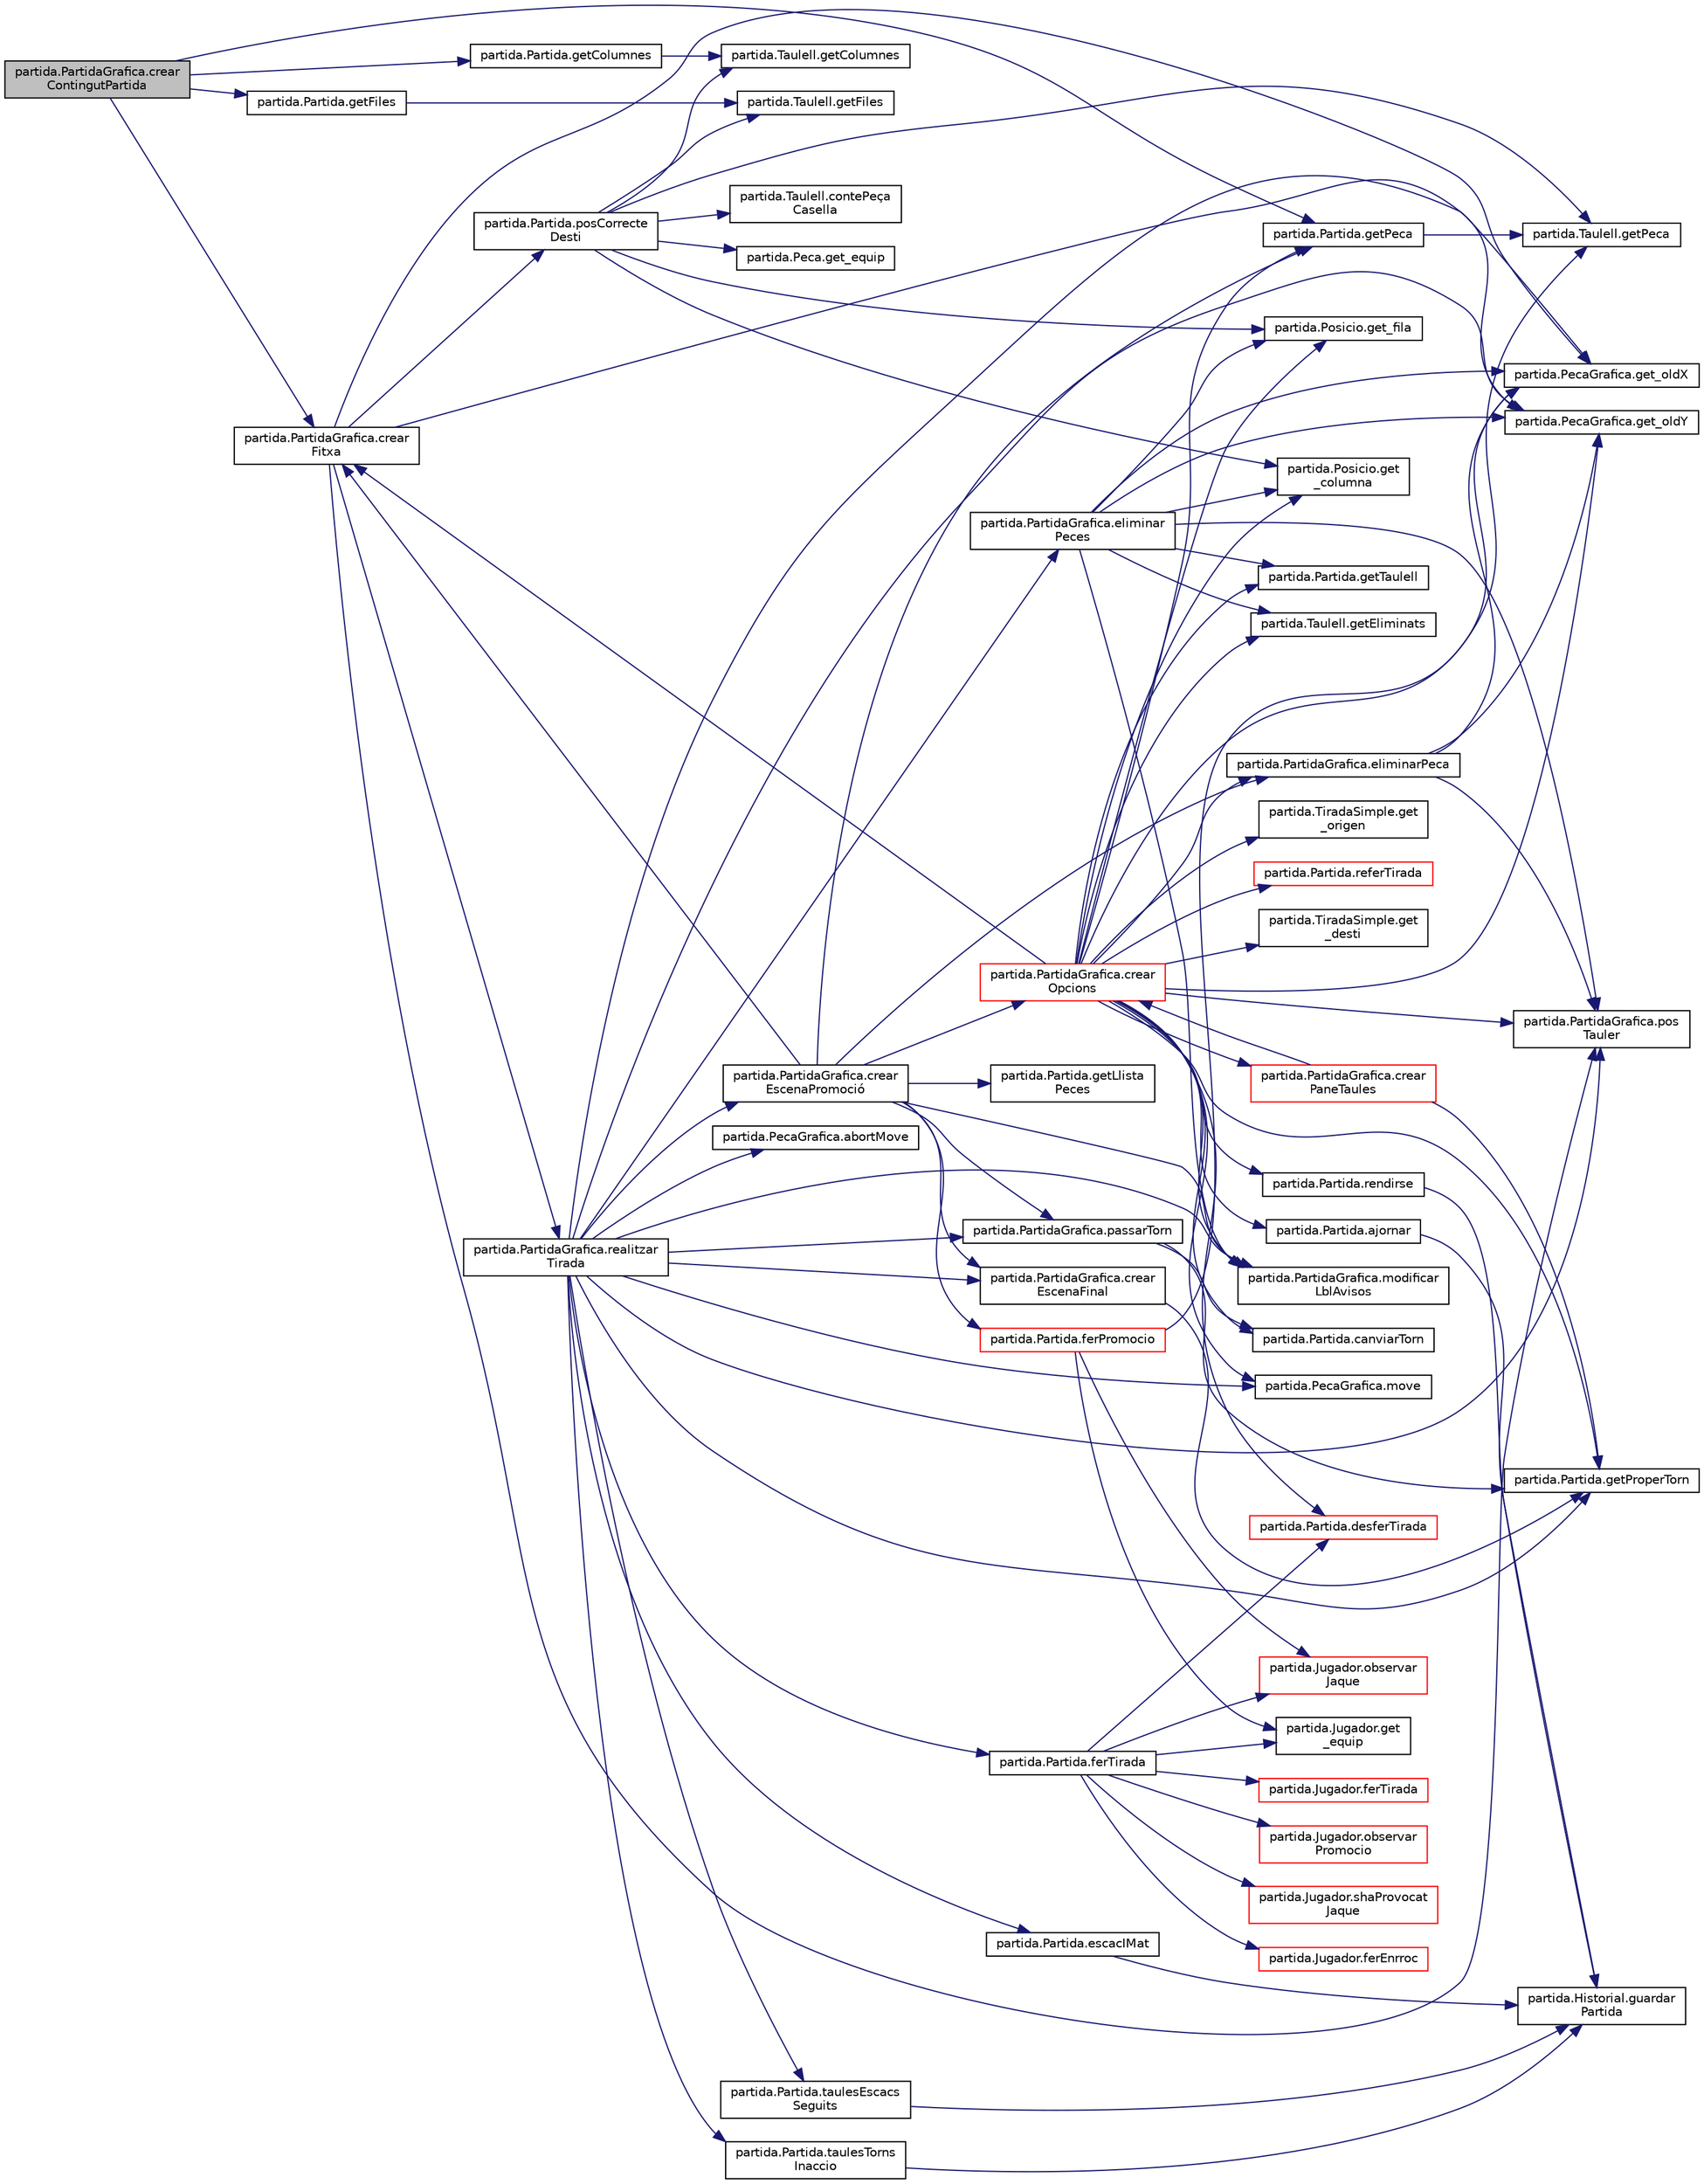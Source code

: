 digraph "partida.PartidaGrafica.crearContingutPartida"
{
 // LATEX_PDF_SIZE
  edge [fontname="Helvetica",fontsize="10",labelfontname="Helvetica",labelfontsize="10"];
  node [fontname="Helvetica",fontsize="10",shape=record];
  rankdir="LR";
  Node1 [label="partida.PartidaGrafica.crear\lContingutPartida",height=0.2,width=0.4,color="black", fillcolor="grey75", style="filled", fontcolor="black",tooltip="Crea el taulell i posiciona les peces."];
  Node1 -> Node2 [color="midnightblue",fontsize="10",style="solid",fontname="Helvetica"];
  Node2 [label="partida.PartidaGrafica.crear\lFitxa",height=0.2,width=0.4,color="black", fillcolor="white", style="filled",URL="$classpartida_1_1_partida_grafica.html#ad79e50c713a3e043355a0f20f9cc5cea",tooltip="Crea la fitxa gràfica que anirà al taulell gràfic."];
  Node2 -> Node3 [color="midnightblue",fontsize="10",style="solid",fontname="Helvetica"];
  Node3 [label="partida.PecaGrafica.get_oldX",height=0.2,width=0.4,color="black", fillcolor="white", style="filled",URL="$classpartida_1_1_peca_grafica.html#a1584b799e9fa415ca81e6de6b2a96f5c",tooltip="Posició x de la Peça."];
  Node2 -> Node4 [color="midnightblue",fontsize="10",style="solid",fontname="Helvetica"];
  Node4 [label="partida.PecaGrafica.get_oldY",height=0.2,width=0.4,color="black", fillcolor="white", style="filled",URL="$classpartida_1_1_peca_grafica.html#a000a86424d3a4ed7a2bf1ff63b18e74d",tooltip="Posició y de la Peça."];
  Node2 -> Node5 [color="midnightblue",fontsize="10",style="solid",fontname="Helvetica"];
  Node5 [label="partida.Partida.posCorrecte\lDesti",height=0.2,width=0.4,color="black", fillcolor="white", style="filled",URL="$classpartida_1_1_partida.html#a699fa277cbb8ee7ecda2f6febf06b2df",tooltip="Comprova si la posició selecionada al destí és correcte."];
  Node5 -> Node6 [color="midnightblue",fontsize="10",style="solid",fontname="Helvetica"];
  Node6 [label="partida.Taulell.contePeça\lCasella",height=0.2,width=0.4,color="black", fillcolor="white", style="filled",URL="$classpartida_1_1_taulell.html#a92e92d8c4846fda13d15a0393019faaf",tooltip="Comprova si a la posicio entrada hi ha un peça al taulell."];
  Node5 -> Node7 [color="midnightblue",fontsize="10",style="solid",fontname="Helvetica"];
  Node7 [label="partida.Posicio.get\l_columna",height=0.2,width=0.4,color="black", fillcolor="white", style="filled",URL="$classpartida_1_1_posicio.html#a267f9e1db4052bbdf4cbdf15afde97e7",tooltip="Columna."];
  Node5 -> Node8 [color="midnightblue",fontsize="10",style="solid",fontname="Helvetica"];
  Node8 [label="partida.Peca.get_equip",height=0.2,width=0.4,color="black", fillcolor="white", style="filled",URL="$classpartida_1_1_peca.html#acf746f82f289a4a6b9c13f518df1fe6b",tooltip="Equip."];
  Node5 -> Node9 [color="midnightblue",fontsize="10",style="solid",fontname="Helvetica"];
  Node9 [label="partida.Posicio.get_fila",height=0.2,width=0.4,color="black", fillcolor="white", style="filled",URL="$classpartida_1_1_posicio.html#afd3e4dfc10d7a4ce1587ebc641cbbee5",tooltip="Fila."];
  Node5 -> Node10 [color="midnightblue",fontsize="10",style="solid",fontname="Helvetica"];
  Node10 [label="partida.Taulell.getColumnes",height=0.2,width=0.4,color="black", fillcolor="white", style="filled",URL="$classpartida_1_1_taulell.html#a8d2fde063ab0243cad4dd814e8222728",tooltip="Nombre de columnes."];
  Node5 -> Node11 [color="midnightblue",fontsize="10",style="solid",fontname="Helvetica"];
  Node11 [label="partida.Taulell.getFiles",height=0.2,width=0.4,color="black", fillcolor="white", style="filled",URL="$classpartida_1_1_taulell.html#a1b48b7386a78790ba4340c71574b1b14",tooltip="Nombre de files."];
  Node5 -> Node12 [color="midnightblue",fontsize="10",style="solid",fontname="Helvetica"];
  Node12 [label="partida.Taulell.getPeca",height=0.2,width=0.4,color="black", fillcolor="white", style="filled",URL="$classpartida_1_1_taulell.html#a4b161ff5085972632d42fd39a6404af9",tooltip="retorna la peça que hi ha a la posicio p"];
  Node2 -> Node13 [color="midnightblue",fontsize="10",style="solid",fontname="Helvetica"];
  Node13 [label="partida.PartidaGrafica.pos\lTauler",height=0.2,width=0.4,color="black", fillcolor="white", style="filled",URL="$classpartida_1_1_partida_grafica.html#ac2e4eeec65c2ed97c1906157e4f8cdb2",tooltip="Calcula la posició al taulell gràfic."];
  Node2 -> Node14 [color="midnightblue",fontsize="10",style="solid",fontname="Helvetica"];
  Node14 [label="partida.PartidaGrafica.realitzar\lTirada",height=0.2,width=0.4,color="black", fillcolor="white", style="filled",URL="$classpartida_1_1_partida_grafica.html#acb4c99e7ee645483ab9f9955d320b117",tooltip="Realitza una tirada."];
  Node14 -> Node15 [color="midnightblue",fontsize="10",style="solid",fontname="Helvetica"];
  Node15 [label="partida.PecaGrafica.abortMove",height=0.2,width=0.4,color="black", fillcolor="white", style="filled",URL="$classpartida_1_1_peca_grafica.html#adaaca69f97c7dbd1a8e7c7f8c0c977a8",tooltip="Cancela un moviment, recoloca les posicions inicials de la Peça gràfica."];
  Node14 -> Node16 [color="midnightblue",fontsize="10",style="solid",fontname="Helvetica"];
  Node16 [label="partida.PartidaGrafica.crear\lEscenaFinal",height=0.2,width=0.4,color="black", fillcolor="white", style="filled",URL="$classpartida_1_1_partida_grafica.html#a0e0ec498d646119a1755066e3e8200de",tooltip="Crea l'escena final de la partida quan un jugador guanya."];
  Node16 -> Node17 [color="midnightblue",fontsize="10",style="solid",fontname="Helvetica"];
  Node17 [label="partida.Partida.getProperTorn",height=0.2,width=0.4,color="black", fillcolor="white", style="filled",URL="$classpartida_1_1_partida.html#a09df5b78e01c3687f8ee7c2d05c8f0a7",tooltip="Torn del proper jugador, BLANQUES o NEGRES."];
  Node14 -> Node18 [color="midnightblue",fontsize="10",style="solid",fontname="Helvetica"];
  Node18 [label="partida.PartidaGrafica.crear\lEscenaPromoció",height=0.2,width=0.4,color="black", fillcolor="white", style="filled",URL="$classpartida_1_1_partida_grafica.html#a8019015902aff562d5c2b747ccfe58c2",tooltip="Crea panell per fer la promoció"];
  Node18 -> Node16 [color="midnightblue",fontsize="10",style="solid",fontname="Helvetica"];
  Node18 -> Node2 [color="midnightblue",fontsize="10",style="solid",fontname="Helvetica"];
  Node18 -> Node19 [color="midnightblue",fontsize="10",style="solid",fontname="Helvetica"];
  Node19 [label="partida.PartidaGrafica.crear\lOpcions",height=0.2,width=0.4,color="red", fillcolor="white", style="filled",URL="$classpartida_1_1_partida_grafica.html#adba25a1c270fb61aadd0c60b50569e0c",tooltip="Crea les opcions que es podran fer durant la partida."];
  Node19 -> Node20 [color="midnightblue",fontsize="10",style="solid",fontname="Helvetica"];
  Node20 [label="partida.Partida.ajornar",height=0.2,width=0.4,color="black", fillcolor="white", style="filled",URL="$classpartida_1_1_partida.html#a23c1af22e4f7d02004d2e68809728666",tooltip="Acció d'ajornar la partida."];
  Node20 -> Node21 [color="midnightblue",fontsize="10",style="solid",fontname="Helvetica"];
  Node21 [label="partida.Historial.guardar\lPartida",height=0.2,width=0.4,color="black", fillcolor="white", style="filled",URL="$classpartida_1_1_historial.html#a3c33d507e2b7939e293d2e31ca69b6ed",tooltip="Partida guardad en un Fitxer i el valor del Resultat."];
  Node19 -> Node22 [color="midnightblue",fontsize="10",style="solid",fontname="Helvetica"];
  Node22 [label="partida.Partida.canviarTorn",height=0.2,width=0.4,color="black", fillcolor="white", style="filled",URL="$classpartida_1_1_partida.html#ac108efb5ae0738ca71b8638267cd137e",tooltip="Canvia de torn."];
  Node19 -> Node2 [color="midnightblue",fontsize="10",style="solid",fontname="Helvetica"];
  Node19 -> Node23 [color="midnightblue",fontsize="10",style="solid",fontname="Helvetica"];
  Node23 [label="partida.PartidaGrafica.crear\lPaneTaules",height=0.2,width=0.4,color="red", fillcolor="white", style="filled",URL="$classpartida_1_1_partida_grafica.html#a5d30947acec27f26fe79c92f36ef7efc",tooltip="Crea un panell per acceptar/declinar les taules un cop s'han demanat."];
  Node23 -> Node19 [color="midnightblue",fontsize="10",style="solid",fontname="Helvetica"];
  Node23 -> Node17 [color="midnightblue",fontsize="10",style="solid",fontname="Helvetica"];
  Node19 -> Node25 [color="midnightblue",fontsize="10",style="solid",fontname="Helvetica"];
  Node25 [label="partida.Partida.desferTirada",height=0.2,width=0.4,color="red", fillcolor="white", style="filled",URL="$classpartida_1_1_partida.html#a13f42a2dd7e8619b7d0fef296b587458",tooltip="Desfem l'última tirada."];
  Node19 -> Node43 [color="midnightblue",fontsize="10",style="solid",fontname="Helvetica"];
  Node43 [label="partida.PartidaGrafica.eliminarPeca",height=0.2,width=0.4,color="black", fillcolor="white", style="filled",URL="$classpartida_1_1_partida_grafica.html#a1dc50141df65e823d704c335fa522383",tooltip="S'elimina una peça gràfica del taulell."];
  Node43 -> Node3 [color="midnightblue",fontsize="10",style="solid",fontname="Helvetica"];
  Node43 -> Node4 [color="midnightblue",fontsize="10",style="solid",fontname="Helvetica"];
  Node43 -> Node13 [color="midnightblue",fontsize="10",style="solid",fontname="Helvetica"];
  Node19 -> Node7 [color="midnightblue",fontsize="10",style="solid",fontname="Helvetica"];
  Node19 -> Node29 [color="midnightblue",fontsize="10",style="solid",fontname="Helvetica"];
  Node29 [label="partida.TiradaSimple.get\l_desti",height=0.2,width=0.4,color="black", fillcolor="white", style="filled",URL="$classpartida_1_1_tirada_simple.html#aaa98451448fe6aca2bf914e36fead1e6",tooltip="Destí"];
  Node19 -> Node9 [color="midnightblue",fontsize="10",style="solid",fontname="Helvetica"];
  Node19 -> Node3 [color="midnightblue",fontsize="10",style="solid",fontname="Helvetica"];
  Node19 -> Node4 [color="midnightblue",fontsize="10",style="solid",fontname="Helvetica"];
  Node19 -> Node31 [color="midnightblue",fontsize="10",style="solid",fontname="Helvetica"];
  Node31 [label="partida.TiradaSimple.get\l_origen",height=0.2,width=0.4,color="black", fillcolor="white", style="filled",URL="$classpartida_1_1_tirada_simple.html#ac67b65ec5021b314961fc232949bc680",tooltip="Origen."];
  Node19 -> Node44 [color="midnightblue",fontsize="10",style="solid",fontname="Helvetica"];
  Node44 [label="partida.Taulell.getEliminats",height=0.2,width=0.4,color="black", fillcolor="white", style="filled",URL="$classpartida_1_1_taulell.html#acf90f9d6e091e7d8114b63f2bd1862fd",tooltip="Llista de Peces eliminades."];
  Node19 -> Node45 [color="midnightblue",fontsize="10",style="solid",fontname="Helvetica"];
  Node45 [label="partida.Partida.getPeca",height=0.2,width=0.4,color="black", fillcolor="white", style="filled",URL="$classpartida_1_1_partida.html#a8539c42b89a176b01facf41d655ab4e1",tooltip="Peça de la posició p."];
  Node45 -> Node12 [color="midnightblue",fontsize="10",style="solid",fontname="Helvetica"];
  Node19 -> Node17 [color="midnightblue",fontsize="10",style="solid",fontname="Helvetica"];
  Node19 -> Node46 [color="midnightblue",fontsize="10",style="solid",fontname="Helvetica"];
  Node46 [label="partida.Partida.getTaulell",height=0.2,width=0.4,color="black", fillcolor="white", style="filled",URL="$classpartida_1_1_partida.html#a5ceb0c9a529cf7b271c0764d62bd6400",tooltip="Taulell."];
  Node19 -> Node47 [color="midnightblue",fontsize="10",style="solid",fontname="Helvetica"];
  Node47 [label="partida.PartidaGrafica.modificar\lLblAvisos",height=0.2,width=0.4,color="black", fillcolor="white", style="filled",URL="$classpartida_1_1_partida_grafica.html#ad83e144e7d5ba795b7fb3f4f594370e4",tooltip="Modifica els avisos per l'usuari."];
  Node19 -> Node48 [color="midnightblue",fontsize="10",style="solid",fontname="Helvetica"];
  Node48 [label="partida.PecaGrafica.move",height=0.2,width=0.4,color="black", fillcolor="white", style="filled",URL="$classpartida_1_1_peca_grafica.html#ad9a2e9ef23ef6266f923622059f1c1e9",tooltip=" "];
  Node19 -> Node13 [color="midnightblue",fontsize="10",style="solid",fontname="Helvetica"];
  Node19 -> Node49 [color="midnightblue",fontsize="10",style="solid",fontname="Helvetica"];
  Node49 [label="partida.Partida.referTirada",height=0.2,width=0.4,color="red", fillcolor="white", style="filled",URL="$classpartida_1_1_partida.html#aaf696f10a85b6371e29cd8ebad55afec",tooltip="Refem l'última tirada."];
  Node19 -> Node69 [color="midnightblue",fontsize="10",style="solid",fontname="Helvetica"];
  Node69 [label="partida.Partida.rendirse",height=0.2,width=0.4,color="black", fillcolor="white", style="filled",URL="$classpartida_1_1_partida.html#ab55cd7eec6506a4b68e2e4382e17f96f",tooltip="Acció de perdre la partida, cada jugador ho pot decidir en el seu torn."];
  Node69 -> Node21 [color="midnightblue",fontsize="10",style="solid",fontname="Helvetica"];
  Node18 -> Node43 [color="midnightblue",fontsize="10",style="solid",fontname="Helvetica"];
  Node18 -> Node71 [color="midnightblue",fontsize="10",style="solid",fontname="Helvetica"];
  Node71 [label="partida.Partida.ferPromocio",height=0.2,width=0.4,color="red", fillcolor="white", style="filled",URL="$classpartida_1_1_partida.html#a374be9645a67d840cd0e6743f20aa8b6",tooltip="Acció de promocionar una peça."];
  Node71 -> Node74 [color="midnightblue",fontsize="10",style="solid",fontname="Helvetica"];
  Node74 [label="partida.Jugador.get\l_equip",height=0.2,width=0.4,color="black", fillcolor="white", style="filled",URL="$classpartida_1_1_jugador.html#aee630e1643bcb1e8ff96422401b3b2f2",tooltip="Equip."];
  Node71 -> Node12 [color="midnightblue",fontsize="10",style="solid",fontname="Helvetica"];
  Node71 -> Node75 [color="midnightblue",fontsize="10",style="solid",fontname="Helvetica"];
  Node75 [label="partida.Jugador.observar\lJaque",height=0.2,width=0.4,color="red", fillcolor="white", style="filled",URL="$classpartida_1_1_jugador.html#ac53fa68761b50599ea909693e303f659",tooltip="Comprova si hi ha un jaque i si hi ha escac i mat."];
  Node18 -> Node81 [color="midnightblue",fontsize="10",style="solid",fontname="Helvetica"];
  Node81 [label="partida.Partida.getLlista\lPeces",height=0.2,width=0.4,color="black", fillcolor="white", style="filled",URL="$classpartida_1_1_partida.html#abe1a252702317d1bae6ae7d814528c67",tooltip="Obtenim la llista de peces de la Partida."];
  Node18 -> Node45 [color="midnightblue",fontsize="10",style="solid",fontname="Helvetica"];
  Node18 -> Node47 [color="midnightblue",fontsize="10",style="solid",fontname="Helvetica"];
  Node18 -> Node82 [color="midnightblue",fontsize="10",style="solid",fontname="Helvetica"];
  Node82 [label="partida.PartidaGrafica.passarTorn",height=0.2,width=0.4,color="black", fillcolor="white", style="filled",URL="$classpartida_1_1_partida_grafica.html#a498453415ffc2f57ca641ab27a595319",tooltip="Es passa de torn."];
  Node82 -> Node22 [color="midnightblue",fontsize="10",style="solid",fontname="Helvetica"];
  Node82 -> Node17 [color="midnightblue",fontsize="10",style="solid",fontname="Helvetica"];
  Node14 -> Node83 [color="midnightblue",fontsize="10",style="solid",fontname="Helvetica"];
  Node83 [label="partida.PartidaGrafica.eliminar\lPeces",height=0.2,width=0.4,color="black", fillcolor="white", style="filled",URL="$classpartida_1_1_partida_grafica.html#a48b17dbb8a97287ded8b22e864bcf719",tooltip="S'eliminen les peces que han mort en la tirada."];
  Node83 -> Node7 [color="midnightblue",fontsize="10",style="solid",fontname="Helvetica"];
  Node83 -> Node9 [color="midnightblue",fontsize="10",style="solid",fontname="Helvetica"];
  Node83 -> Node3 [color="midnightblue",fontsize="10",style="solid",fontname="Helvetica"];
  Node83 -> Node4 [color="midnightblue",fontsize="10",style="solid",fontname="Helvetica"];
  Node83 -> Node44 [color="midnightblue",fontsize="10",style="solid",fontname="Helvetica"];
  Node83 -> Node46 [color="midnightblue",fontsize="10",style="solid",fontname="Helvetica"];
  Node83 -> Node47 [color="midnightblue",fontsize="10",style="solid",fontname="Helvetica"];
  Node83 -> Node13 [color="midnightblue",fontsize="10",style="solid",fontname="Helvetica"];
  Node14 -> Node84 [color="midnightblue",fontsize="10",style="solid",fontname="Helvetica"];
  Node84 [label="partida.Partida.escacIMat",height=0.2,width=0.4,color="black", fillcolor="white", style="filled",URL="$classpartida_1_1_partida.html#ac3b4f9a977f152e41acaaaa4eb92d626",tooltip="Acció de guanyar la partida."];
  Node84 -> Node21 [color="midnightblue",fontsize="10",style="solid",fontname="Helvetica"];
  Node14 -> Node85 [color="midnightblue",fontsize="10",style="solid",fontname="Helvetica"];
  Node85 [label="partida.Partida.ferTirada",height=0.2,width=0.4,color="black", fillcolor="white", style="filled",URL="$classpartida_1_1_partida.html#a7cf55f1cf2593fc89ce8f6bd26d14ad7",tooltip="Funció principal del programa: realitza una tirada un jugador."];
  Node85 -> Node25 [color="midnightblue",fontsize="10",style="solid",fontname="Helvetica"];
  Node85 -> Node86 [color="midnightblue",fontsize="10",style="solid",fontname="Helvetica"];
  Node86 [label="partida.Jugador.ferEnrroc",height=0.2,width=0.4,color="red", fillcolor="white", style="filled",URL="$classpartida_1_1_jugador.html#a3ce8b17ba5bda410c1242a56e595c7c9",tooltip="Fa totes les comprovacions per veure si l'enroc es valid o no i es realitza l'enroc si es valid."];
  Node85 -> Node94 [color="midnightblue",fontsize="10",style="solid",fontname="Helvetica"];
  Node94 [label="partida.Jugador.ferTirada",height=0.2,width=0.4,color="red", fillcolor="white", style="filled",URL="$classpartida_1_1_jugador.html#a6092f4063c6b8c6704000af4e48b93d1",tooltip="Fa totes les comprovacions per veure si la tirada entrada es valida o no i es realitza la tirada."];
  Node85 -> Node74 [color="midnightblue",fontsize="10",style="solid",fontname="Helvetica"];
  Node85 -> Node75 [color="midnightblue",fontsize="10",style="solid",fontname="Helvetica"];
  Node85 -> Node99 [color="midnightblue",fontsize="10",style="solid",fontname="Helvetica"];
  Node99 [label="partida.Jugador.observar\lPromocio",height=0.2,width=0.4,color="red", fillcolor="white", style="filled",URL="$classpartida_1_1_jugador.html#a5566d7c34b8eb340dbe861682cca3602",tooltip="Comprova si a la posicio entrada es pot fer una promocio."];
  Node85 -> Node100 [color="midnightblue",fontsize="10",style="solid",fontname="Helvetica"];
  Node100 [label="partida.Jugador.shaProvocat\lJaque",height=0.2,width=0.4,color="red", fillcolor="white", style="filled",URL="$classpartida_1_1_jugador.html#a3b49298c1b8d60f39b802422e8f998d8",tooltip="Comprova si hi ha un jaque."];
  Node14 -> Node3 [color="midnightblue",fontsize="10",style="solid",fontname="Helvetica"];
  Node14 -> Node4 [color="midnightblue",fontsize="10",style="solid",fontname="Helvetica"];
  Node14 -> Node17 [color="midnightblue",fontsize="10",style="solid",fontname="Helvetica"];
  Node14 -> Node47 [color="midnightblue",fontsize="10",style="solid",fontname="Helvetica"];
  Node14 -> Node48 [color="midnightblue",fontsize="10",style="solid",fontname="Helvetica"];
  Node14 -> Node82 [color="midnightblue",fontsize="10",style="solid",fontname="Helvetica"];
  Node14 -> Node13 [color="midnightblue",fontsize="10",style="solid",fontname="Helvetica"];
  Node14 -> Node101 [color="midnightblue",fontsize="10",style="solid",fontname="Helvetica"];
  Node101 [label="partida.Partida.taulesEscacs\lSeguits",height=0.2,width=0.4,color="black", fillcolor="white", style="filled",URL="$classpartida_1_1_partida.html#a212ecf36067cf2dfb2682f4e37185b8f",tooltip="Acció de empatar la partida, han passat una quantitat de torns amb escacs seguits."];
  Node101 -> Node21 [color="midnightblue",fontsize="10",style="solid",fontname="Helvetica"];
  Node14 -> Node102 [color="midnightblue",fontsize="10",style="solid",fontname="Helvetica"];
  Node102 [label="partida.Partida.taulesTorns\lInaccio",height=0.2,width=0.4,color="black", fillcolor="white", style="filled",URL="$classpartida_1_1_partida.html#a407b9505ea10023fb8c17e02c5f560ad",tooltip="Acció de empatar la partida, han passat una quantitat de torns sense que es mati cap peça."];
  Node102 -> Node21 [color="midnightblue",fontsize="10",style="solid",fontname="Helvetica"];
  Node1 -> Node103 [color="midnightblue",fontsize="10",style="solid",fontname="Helvetica"];
  Node103 [label="partida.Partida.getColumnes",height=0.2,width=0.4,color="black", fillcolor="white", style="filled",URL="$classpartida_1_1_partida.html#a13c552b41df4274056bb4c57f20608ba",tooltip="Nombre de Columnes que te el taulell."];
  Node103 -> Node10 [color="midnightblue",fontsize="10",style="solid",fontname="Helvetica"];
  Node1 -> Node104 [color="midnightblue",fontsize="10",style="solid",fontname="Helvetica"];
  Node104 [label="partida.Partida.getFiles",height=0.2,width=0.4,color="black", fillcolor="white", style="filled",URL="$classpartida_1_1_partida.html#afed64d53042305341082f29085bcad17",tooltip="nombre de Files que te el taulell"];
  Node104 -> Node11 [color="midnightblue",fontsize="10",style="solid",fontname="Helvetica"];
  Node1 -> Node45 [color="midnightblue",fontsize="10",style="solid",fontname="Helvetica"];
}
